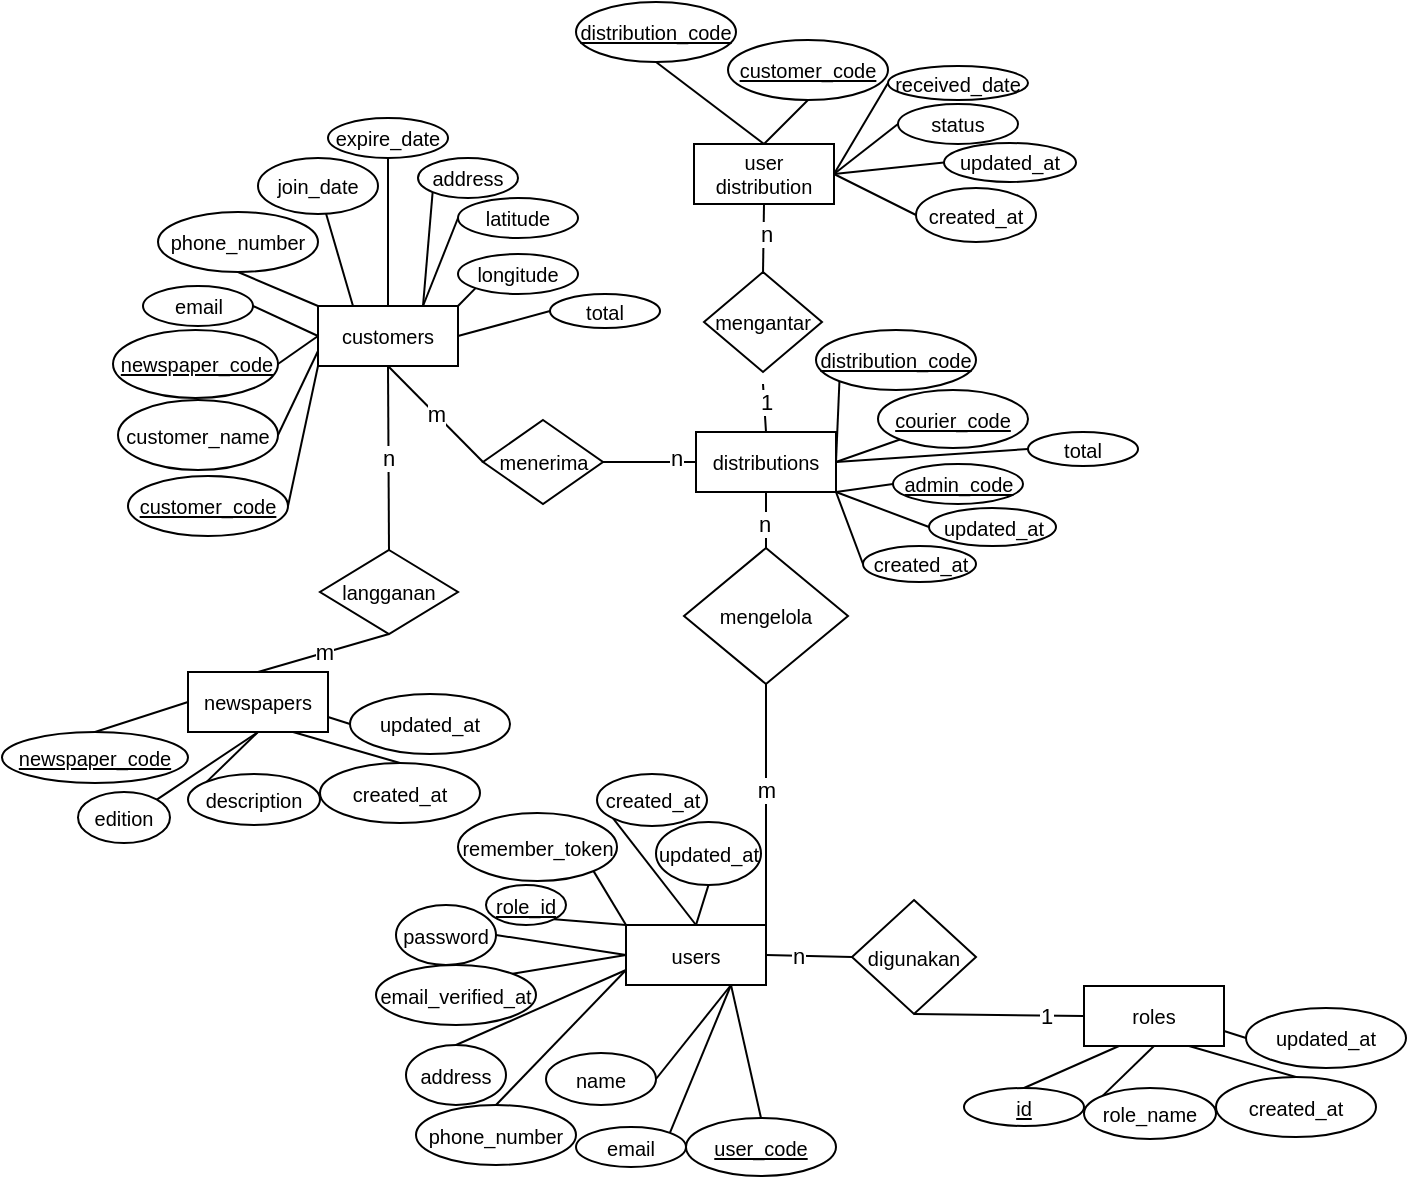 <mxfile version="22.0.2" type="github">
  <diagram name="Halaman-1" id="nuiSfRS71nD0shJb9EcE">
    <mxGraphModel dx="1194" dy="792" grid="1" gridSize="10" guides="1" tooltips="1" connect="1" arrows="1" fold="1" page="1" pageScale="1" pageWidth="827" pageHeight="1169" math="0" shadow="0">
      <root>
        <mxCell id="0" />
        <mxCell id="1" parent="0" />
        <mxCell id="Na1XoPNJRYPSw73fV12i-1" value="email" style="ellipse;whiteSpace=wrap;html=1;fontSize=10;" parent="1" vertex="1">
          <mxGeometry x="133.5" y="182" width="55" height="20" as="geometry" />
        </mxCell>
        <mxCell id="Na1XoPNJRYPSw73fV12i-5" value="users" style="rounded=0;whiteSpace=wrap;html=1;fontSize=10;" parent="1" vertex="1">
          <mxGeometry x="375" y="501.5" width="70" height="30" as="geometry" />
        </mxCell>
        <mxCell id="Na1XoPNJRYPSw73fV12i-6" value="customers" style="rounded=0;whiteSpace=wrap;html=1;fontSize=10;" parent="1" vertex="1">
          <mxGeometry x="221" y="192" width="70" height="30" as="geometry" />
        </mxCell>
        <mxCell id="Na1XoPNJRYPSw73fV12i-7" value="&lt;u&gt;customer_code&lt;/u&gt;" style="ellipse;whiteSpace=wrap;html=1;fontSize=10;" parent="1" vertex="1">
          <mxGeometry x="126" y="277" width="80" height="30" as="geometry" />
        </mxCell>
        <mxCell id="Na1XoPNJRYPSw73fV12i-8" value="customer_name" style="ellipse;whiteSpace=wrap;html=1;fontSize=10;" parent="1" vertex="1">
          <mxGeometry x="121" y="239" width="80" height="35" as="geometry" />
        </mxCell>
        <mxCell id="Na1XoPNJRYPSw73fV12i-9" value="phone_number" style="ellipse;whiteSpace=wrap;html=1;fontSize=10;" parent="1" vertex="1">
          <mxGeometry x="141" y="145" width="80" height="30" as="geometry" />
        </mxCell>
        <mxCell id="Na1XoPNJRYPSw73fV12i-10" value="join_date" style="ellipse;whiteSpace=wrap;html=1;fontSize=10;" parent="1" vertex="1">
          <mxGeometry x="191" y="118" width="60" height="28" as="geometry" />
        </mxCell>
        <mxCell id="Na1XoPNJRYPSw73fV12i-11" value="expire_date" style="ellipse;whiteSpace=wrap;html=1;fontSize=10;" parent="1" vertex="1">
          <mxGeometry x="226" y="98" width="60" height="20" as="geometry" />
        </mxCell>
        <mxCell id="Na1XoPNJRYPSw73fV12i-12" value="address" style="ellipse;whiteSpace=wrap;html=1;fontSize=10;" parent="1" vertex="1">
          <mxGeometry x="271" y="118" width="50" height="20" as="geometry" />
        </mxCell>
        <mxCell id="Na1XoPNJRYPSw73fV12i-13" value="latitude" style="ellipse;whiteSpace=wrap;html=1;fontSize=10;" parent="1" vertex="1">
          <mxGeometry x="291" y="138" width="60" height="20" as="geometry" />
        </mxCell>
        <mxCell id="Na1XoPNJRYPSw73fV12i-14" value="longitude" style="ellipse;whiteSpace=wrap;html=1;fontSize=10;" parent="1" vertex="1">
          <mxGeometry x="291" y="166" width="60" height="20" as="geometry" />
        </mxCell>
        <mxCell id="Na1XoPNJRYPSw73fV12i-17" value="" style="endArrow=none;html=1;rounded=0;exitX=1;exitY=0.5;exitDx=0;exitDy=0;entryX=0;entryY=1;entryDx=0;entryDy=0;" parent="1" source="Na1XoPNJRYPSw73fV12i-7" target="Na1XoPNJRYPSw73fV12i-6" edge="1">
          <mxGeometry width="50" height="50" relative="1" as="geometry">
            <mxPoint x="331" y="212" as="sourcePoint" />
            <mxPoint x="381" y="162" as="targetPoint" />
          </mxGeometry>
        </mxCell>
        <mxCell id="Na1XoPNJRYPSw73fV12i-19" value="" style="endArrow=none;html=1;rounded=0;exitX=1;exitY=0.5;exitDx=0;exitDy=0;entryX=0;entryY=0.75;entryDx=0;entryDy=0;" parent="1" source="Na1XoPNJRYPSw73fV12i-8" target="Na1XoPNJRYPSw73fV12i-6" edge="1">
          <mxGeometry width="50" height="50" relative="1" as="geometry">
            <mxPoint x="211" y="267" as="sourcePoint" />
            <mxPoint x="231" y="232" as="targetPoint" />
          </mxGeometry>
        </mxCell>
        <mxCell id="Na1XoPNJRYPSw73fV12i-20" value="" style="endArrow=none;html=1;rounded=0;exitX=1;exitY=0.5;exitDx=0;exitDy=0;entryX=0;entryY=0.5;entryDx=0;entryDy=0;" parent="1" source="Na1XoPNJRYPSw73fV12i-1" target="Na1XoPNJRYPSw73fV12i-6" edge="1">
          <mxGeometry width="50" height="50" relative="1" as="geometry">
            <mxPoint x="211" y="233" as="sourcePoint" />
            <mxPoint x="231" y="225" as="targetPoint" />
          </mxGeometry>
        </mxCell>
        <mxCell id="Na1XoPNJRYPSw73fV12i-21" value="" style="endArrow=none;html=1;rounded=0;entryX=0;entryY=0;entryDx=0;entryDy=0;exitX=0.5;exitY=1;exitDx=0;exitDy=0;" parent="1" source="Na1XoPNJRYPSw73fV12i-9" target="Na1XoPNJRYPSw73fV12i-6" edge="1">
          <mxGeometry width="50" height="50" relative="1" as="geometry">
            <mxPoint x="200.989" y="178.993" as="sourcePoint" />
            <mxPoint x="231" y="217" as="targetPoint" />
          </mxGeometry>
        </mxCell>
        <mxCell id="Na1XoPNJRYPSw73fV12i-22" value="" style="endArrow=none;html=1;rounded=0;entryX=0.25;entryY=0;entryDx=0;entryDy=0;" parent="1" source="Na1XoPNJRYPSw73fV12i-10" target="Na1XoPNJRYPSw73fV12i-6" edge="1">
          <mxGeometry width="50" height="50" relative="1" as="geometry">
            <mxPoint x="211" y="173" as="sourcePoint" />
            <mxPoint x="231" y="186" as="targetPoint" />
          </mxGeometry>
        </mxCell>
        <mxCell id="Na1XoPNJRYPSw73fV12i-23" value="" style="endArrow=none;html=1;rounded=0;entryX=0.5;entryY=0;entryDx=0;entryDy=0;" parent="1" source="Na1XoPNJRYPSw73fV12i-11" target="Na1XoPNJRYPSw73fV12i-6" edge="1">
          <mxGeometry width="50" height="50" relative="1" as="geometry">
            <mxPoint x="235" y="146" as="sourcePoint" />
            <mxPoint x="248" y="186" as="targetPoint" />
          </mxGeometry>
        </mxCell>
        <mxCell id="Na1XoPNJRYPSw73fV12i-24" value="" style="endArrow=none;html=1;rounded=0;entryX=0.75;entryY=0;entryDx=0;entryDy=0;exitX=0;exitY=1;exitDx=0;exitDy=0;" parent="1" source="Na1XoPNJRYPSw73fV12i-12" target="Na1XoPNJRYPSw73fV12i-6" edge="1">
          <mxGeometry width="50" height="50" relative="1" as="geometry">
            <mxPoint x="266" y="118" as="sourcePoint" />
            <mxPoint x="266" y="186" as="targetPoint" />
          </mxGeometry>
        </mxCell>
        <mxCell id="Na1XoPNJRYPSw73fV12i-25" value="" style="endArrow=none;html=1;rounded=0;entryX=0.75;entryY=0;entryDx=0;entryDy=0;exitX=0;exitY=0.5;exitDx=0;exitDy=0;" parent="1" source="Na1XoPNJRYPSw73fV12i-13" target="Na1XoPNJRYPSw73fV12i-6" edge="1">
          <mxGeometry width="50" height="50" relative="1" as="geometry">
            <mxPoint x="288" y="135" as="sourcePoint" />
            <mxPoint x="283" y="186" as="targetPoint" />
          </mxGeometry>
        </mxCell>
        <mxCell id="Na1XoPNJRYPSw73fV12i-26" value="" style="endArrow=none;html=1;rounded=0;entryX=1;entryY=0;entryDx=0;entryDy=0;exitX=0;exitY=1;exitDx=0;exitDy=0;" parent="1" source="Na1XoPNJRYPSw73fV12i-14" target="Na1XoPNJRYPSw73fV12i-6" edge="1">
          <mxGeometry width="50" height="50" relative="1" as="geometry">
            <mxPoint x="301" y="164" as="sourcePoint" />
            <mxPoint x="283" y="202" as="targetPoint" />
          </mxGeometry>
        </mxCell>
        <mxCell id="Na1XoPNJRYPSw73fV12i-29" value="distributions" style="rounded=0;whiteSpace=wrap;html=1;fontSize=10;" parent="1" vertex="1">
          <mxGeometry x="410" y="255" width="70" height="30" as="geometry" />
        </mxCell>
        <mxCell id="Na1XoPNJRYPSw73fV12i-30" value="email" style="ellipse;whiteSpace=wrap;html=1;fontSize=10;" parent="1" vertex="1">
          <mxGeometry x="350" y="602.5" width="55" height="20" as="geometry" />
        </mxCell>
        <mxCell id="Na1XoPNJRYPSw73fV12i-31" value="&lt;u&gt;user_code&lt;/u&gt;" style="ellipse;whiteSpace=wrap;html=1;fontSize=10;" parent="1" vertex="1">
          <mxGeometry x="405" y="598" width="75" height="29" as="geometry" />
        </mxCell>
        <mxCell id="Na1XoPNJRYPSw73fV12i-32" value="name" style="ellipse;whiteSpace=wrap;html=1;fontSize=10;" parent="1" vertex="1">
          <mxGeometry x="335" y="565.5" width="55" height="26" as="geometry" />
        </mxCell>
        <mxCell id="Na1XoPNJRYPSw73fV12i-33" value="phone_number" style="ellipse;whiteSpace=wrap;html=1;fontSize=10;" parent="1" vertex="1">
          <mxGeometry x="270" y="591.5" width="80" height="30" as="geometry" />
        </mxCell>
        <mxCell id="Na1XoPNJRYPSw73fV12i-34" value="" style="endArrow=none;html=1;rounded=0;exitX=0.5;exitY=0;exitDx=0;exitDy=0;entryX=0.75;entryY=1;entryDx=0;entryDy=0;" parent="1" source="Na1XoPNJRYPSw73fV12i-31" target="Na1XoPNJRYPSw73fV12i-5" edge="1">
          <mxGeometry width="50" height="50" relative="1" as="geometry">
            <mxPoint x="470" y="522.5" as="sourcePoint" />
            <mxPoint x="360" y="532.5" as="targetPoint" />
          </mxGeometry>
        </mxCell>
        <mxCell id="Na1XoPNJRYPSw73fV12i-35" value="" style="endArrow=none;html=1;rounded=0;exitX=1;exitY=0.5;exitDx=0;exitDy=0;entryX=0.75;entryY=1;entryDx=0;entryDy=0;" parent="1" source="Na1XoPNJRYPSw73fV12i-32" target="Na1XoPNJRYPSw73fV12i-5" edge="1">
          <mxGeometry width="50" height="50" relative="1" as="geometry">
            <mxPoint x="350" y="577.5" as="sourcePoint" />
            <mxPoint x="360" y="525.5" as="targetPoint" />
          </mxGeometry>
        </mxCell>
        <mxCell id="Na1XoPNJRYPSw73fV12i-36" value="" style="endArrow=none;html=1;rounded=0;entryX=0.75;entryY=1;entryDx=0;entryDy=0;exitX=1;exitY=0;exitDx=0;exitDy=0;" parent="1" source="Na1XoPNJRYPSw73fV12i-30" target="Na1XoPNJRYPSw73fV12i-5" edge="1">
          <mxGeometry width="50" height="50" relative="1" as="geometry">
            <mxPoint x="375" y="601.5" as="sourcePoint" />
            <mxPoint x="360" y="517.5" as="targetPoint" />
          </mxGeometry>
        </mxCell>
        <mxCell id="Na1XoPNJRYPSw73fV12i-37" value="" style="endArrow=none;html=1;rounded=0;entryX=0;entryY=0.75;entryDx=0;entryDy=0;exitX=0.5;exitY=0;exitDx=0;exitDy=0;" parent="1" source="Na1XoPNJRYPSw73fV12i-33" target="Na1XoPNJRYPSw73fV12i-5" edge="1">
          <mxGeometry width="50" height="50" relative="1" as="geometry">
            <mxPoint x="337" y="512.5" as="sourcePoint" />
            <mxPoint x="360" y="502.5" as="targetPoint" />
          </mxGeometry>
        </mxCell>
        <mxCell id="Na1XoPNJRYPSw73fV12i-46" value="&lt;u&gt;courier_code&lt;/u&gt;" style="ellipse;whiteSpace=wrap;html=1;fontSize=10;" parent="1" vertex="1">
          <mxGeometry x="501" y="234" width="75" height="29" as="geometry" />
        </mxCell>
        <mxCell id="Na1XoPNJRYPSw73fV12i-49" value="" style="endArrow=none;html=1;rounded=0;entryX=0;entryY=1;entryDx=0;entryDy=0;exitX=1;exitY=0.5;exitDx=0;exitDy=0;" parent="1" source="Na1XoPNJRYPSw73fV12i-29" target="Na1XoPNJRYPSw73fV12i-46" edge="1">
          <mxGeometry width="50" height="50" relative="1" as="geometry">
            <mxPoint x="491" y="257" as="sourcePoint" />
            <mxPoint x="460" y="247" as="targetPoint" />
          </mxGeometry>
        </mxCell>
        <mxCell id="Na1XoPNJRYPSw73fV12i-51" value="menerima" style="rhombus;whiteSpace=wrap;html=1;fontSize=10;" parent="1" vertex="1">
          <mxGeometry x="303.5" y="249" width="60" height="42" as="geometry" />
        </mxCell>
        <mxCell id="Na1XoPNJRYPSw73fV12i-56" value="m" style="endArrow=none;html=1;rounded=0;entryX=0.5;entryY=1;entryDx=0;entryDy=0;exitX=0;exitY=0.5;exitDx=0;exitDy=0;" parent="1" source="Na1XoPNJRYPSw73fV12i-51" target="Na1XoPNJRYPSw73fV12i-6" edge="1">
          <mxGeometry width="50" height="50" relative="1" as="geometry">
            <mxPoint x="351" y="262" as="sourcePoint" />
            <mxPoint x="401" y="212" as="targetPoint" />
          </mxGeometry>
        </mxCell>
        <mxCell id="Na1XoPNJRYPSw73fV12i-57" value="" style="endArrow=none;html=1;rounded=0;exitX=1;exitY=0.5;exitDx=0;exitDy=0;entryX=0;entryY=0.5;entryDx=0;entryDy=0;" parent="1" source="Na1XoPNJRYPSw73fV12i-51" target="Na1XoPNJRYPSw73fV12i-29" edge="1">
          <mxGeometry width="50" height="50" relative="1" as="geometry">
            <mxPoint x="351" y="253" as="sourcePoint" />
            <mxPoint x="401" y="203" as="targetPoint" />
          </mxGeometry>
        </mxCell>
        <mxCell id="ycjDeE78NnPNzrrvT1JK-5" value="n" style="edgeLabel;html=1;align=center;verticalAlign=middle;resizable=0;points=[];" parent="Na1XoPNJRYPSw73fV12i-57" vertex="1" connectable="0">
          <mxGeometry x="0.579" y="2" relative="1" as="geometry">
            <mxPoint as="offset" />
          </mxGeometry>
        </mxCell>
        <mxCell id="Na1XoPNJRYPSw73fV12i-58" value="digunakan" style="rhombus;whiteSpace=wrap;html=1;fontSize=10;" parent="1" vertex="1">
          <mxGeometry x="488" y="489" width="62" height="57" as="geometry" />
        </mxCell>
        <mxCell id="Na1XoPNJRYPSw73fV12i-59" value="" style="endArrow=none;html=1;rounded=0;exitX=0;exitY=0.5;exitDx=0;exitDy=0;entryX=0.5;entryY=1;entryDx=0;entryDy=0;" parent="1" source="wW79A4bczM2tAYJbpAwp-1" target="Na1XoPNJRYPSw73fV12i-58" edge="1">
          <mxGeometry width="50" height="50" relative="1" as="geometry">
            <mxPoint x="400" y="315" as="sourcePoint" />
            <mxPoint x="510" y="557" as="targetPoint" />
          </mxGeometry>
        </mxCell>
        <mxCell id="ycjDeE78NnPNzrrvT1JK-8" value="1" style="edgeLabel;html=1;align=center;verticalAlign=middle;resizable=0;points=[];" parent="Na1XoPNJRYPSw73fV12i-59" vertex="1" connectable="0">
          <mxGeometry x="-0.543" relative="1" as="geometry">
            <mxPoint as="offset" />
          </mxGeometry>
        </mxCell>
        <mxCell id="Na1XoPNJRYPSw73fV12i-60" value="mengelola" style="rhombus;whiteSpace=wrap;html=1;fontSize=10;" parent="1" vertex="1">
          <mxGeometry x="404" y="313" width="82" height="68" as="geometry" />
        </mxCell>
        <mxCell id="Na1XoPNJRYPSw73fV12i-62" value="" style="endArrow=none;html=1;rounded=0;entryX=0.5;entryY=1;entryDx=0;entryDy=0;exitX=0.5;exitY=0;exitDx=0;exitDy=0;" parent="1" source="Na1XoPNJRYPSw73fV12i-60" target="Na1XoPNJRYPSw73fV12i-29" edge="1">
          <mxGeometry width="50" height="50" relative="1" as="geometry">
            <mxPoint x="455" y="370" as="sourcePoint" />
            <mxPoint x="455" y="352" as="targetPoint" />
          </mxGeometry>
        </mxCell>
        <mxCell id="ycjDeE78NnPNzrrvT1JK-7" value="n" style="edgeLabel;html=1;align=center;verticalAlign=middle;resizable=0;points=[];" parent="Na1XoPNJRYPSw73fV12i-62" vertex="1" connectable="0">
          <mxGeometry x="-0.108" y="1" relative="1" as="geometry">
            <mxPoint as="offset" />
          </mxGeometry>
        </mxCell>
        <mxCell id="Na1XoPNJRYPSw73fV12i-64" value="" style="endArrow=none;html=1;rounded=0;entryX=1;entryY=0.5;entryDx=0;entryDy=0;exitX=0;exitY=0.5;exitDx=0;exitDy=0;" parent="1" source="Na1XoPNJRYPSw73fV12i-58" target="Na1XoPNJRYPSw73fV12i-5" edge="1">
          <mxGeometry width="50" height="50" relative="1" as="geometry">
            <mxPoint x="564" y="406" as="sourcePoint" />
            <mxPoint x="445" y="507.5" as="targetPoint" />
          </mxGeometry>
        </mxCell>
        <mxCell id="ycjDeE78NnPNzrrvT1JK-9" value="n" style="edgeLabel;html=1;align=center;verticalAlign=middle;resizable=0;points=[];" parent="Na1XoPNJRYPSw73fV12i-64" vertex="1" connectable="0">
          <mxGeometry x="0.745" y="-2" relative="1" as="geometry">
            <mxPoint x="10" y="2" as="offset" />
          </mxGeometry>
        </mxCell>
        <mxCell id="ycjDeE78NnPNzrrvT1JK-1" value="total" style="ellipse;whiteSpace=wrap;html=1;fontSize=10;" parent="1" vertex="1">
          <mxGeometry x="576" y="255" width="55" height="17" as="geometry" />
        </mxCell>
        <mxCell id="ycjDeE78NnPNzrrvT1JK-2" value="&lt;u&gt;admin_code&lt;/u&gt;" style="ellipse;whiteSpace=wrap;html=1;fontSize=10;" parent="1" vertex="1">
          <mxGeometry x="508.5" y="271" width="65" height="20" as="geometry" />
        </mxCell>
        <mxCell id="ycjDeE78NnPNzrrvT1JK-3" value="" style="endArrow=none;html=1;rounded=0;entryX=0;entryY=0.5;entryDx=0;entryDy=0;exitX=1;exitY=0.5;exitDx=0;exitDy=0;" parent="1" source="Na1XoPNJRYPSw73fV12i-29" target="ycjDeE78NnPNzrrvT1JK-1" edge="1">
          <mxGeometry width="50" height="50" relative="1" as="geometry">
            <mxPoint x="490" y="273" as="sourcePoint" />
            <mxPoint x="511" y="256" as="targetPoint" />
          </mxGeometry>
        </mxCell>
        <mxCell id="ycjDeE78NnPNzrrvT1JK-4" value="" style="endArrow=none;html=1;rounded=0;entryX=0;entryY=0.5;entryDx=0;entryDy=0;exitX=1;exitY=1;exitDx=0;exitDy=0;" parent="1" source="Na1XoPNJRYPSw73fV12i-29" target="ycjDeE78NnPNzrrvT1JK-2" edge="1">
          <mxGeometry width="50" height="50" relative="1" as="geometry">
            <mxPoint x="490" y="280" as="sourcePoint" />
            <mxPoint x="516" y="274" as="targetPoint" />
          </mxGeometry>
        </mxCell>
        <mxCell id="KIXk1IcFuYPjMaA8F-Y1-1" value="&lt;u&gt;distribution_code&lt;/u&gt;" style="ellipse;whiteSpace=wrap;html=1;fontSize=10;" parent="1" vertex="1">
          <mxGeometry x="470" y="204" width="80" height="30" as="geometry" />
        </mxCell>
        <mxCell id="KIXk1IcFuYPjMaA8F-Y1-2" value="" style="endArrow=none;html=1;rounded=0;entryX=0;entryY=1;entryDx=0;entryDy=0;exitX=1;exitY=0.5;exitDx=0;exitDy=0;" parent="1" source="Na1XoPNJRYPSw73fV12i-29" target="KIXk1IcFuYPjMaA8F-Y1-1" edge="1">
          <mxGeometry width="50" height="50" relative="1" as="geometry">
            <mxPoint x="481" y="261" as="sourcePoint" />
            <mxPoint x="520" y="225" as="targetPoint" />
          </mxGeometry>
        </mxCell>
        <mxCell id="KIXk1IcFuYPjMaA8F-Y1-3" value="user distribution" style="rounded=0;whiteSpace=wrap;html=1;fontSize=10;" parent="1" vertex="1">
          <mxGeometry x="409" y="111" width="70" height="30" as="geometry" />
        </mxCell>
        <mxCell id="KIXk1IcFuYPjMaA8F-Y1-4" value="status" style="ellipse;whiteSpace=wrap;html=1;fontSize=10;" parent="1" vertex="1">
          <mxGeometry x="511" y="91" width="60" height="20" as="geometry" />
        </mxCell>
        <mxCell id="KIXk1IcFuYPjMaA8F-Y1-5" value="&lt;u&gt;customer_code&lt;/u&gt;" style="ellipse;whiteSpace=wrap;html=1;fontSize=10;" parent="1" vertex="1">
          <mxGeometry x="426" y="59" width="80" height="30" as="geometry" />
        </mxCell>
        <mxCell id="KIXk1IcFuYPjMaA8F-Y1-7" value="" style="endArrow=none;html=1;rounded=0;entryX=0.5;entryY=1;entryDx=0;entryDy=0;exitX=0.5;exitY=0;exitDx=0;exitDy=0;" parent="1" source="KIXk1IcFuYPjMaA8F-Y1-3" target="KIXk1IcFuYPjMaA8F-Y1-5" edge="1">
          <mxGeometry width="50" height="50" relative="1" as="geometry">
            <mxPoint x="350" y="133" as="sourcePoint" />
            <mxPoint x="400" y="83" as="targetPoint" />
          </mxGeometry>
        </mxCell>
        <mxCell id="KIXk1IcFuYPjMaA8F-Y1-9" value="" style="endArrow=none;html=1;rounded=0;entryX=0;entryY=0.5;entryDx=0;entryDy=0;exitX=1;exitY=0.5;exitDx=0;exitDy=0;" parent="1" source="KIXk1IcFuYPjMaA8F-Y1-3" target="KIXk1IcFuYPjMaA8F-Y1-4" edge="1">
          <mxGeometry width="50" height="50" relative="1" as="geometry">
            <mxPoint x="490" y="129" as="sourcePoint" />
            <mxPoint x="511" y="119" as="targetPoint" />
          </mxGeometry>
        </mxCell>
        <mxCell id="KIXk1IcFuYPjMaA8F-Y1-15" value="" style="endArrow=none;html=1;rounded=0;entryX=0;entryY=0.5;entryDx=0;entryDy=0;exitX=1;exitY=0.5;exitDx=0;exitDy=0;" parent="1" source="KIXk1IcFuYPjMaA8F-Y1-3" target="KIXk1IcFuYPjMaA8F-Y1-25" edge="1">
          <mxGeometry width="50" height="50" relative="1" as="geometry">
            <mxPoint x="489" y="129" as="sourcePoint" />
            <mxPoint x="510" y="112" as="targetPoint" />
          </mxGeometry>
        </mxCell>
        <mxCell id="KIXk1IcFuYPjMaA8F-Y1-17" value="&lt;u&gt;distribution_code&lt;/u&gt;" style="ellipse;whiteSpace=wrap;html=1;fontSize=10;" parent="1" vertex="1">
          <mxGeometry x="350" y="40" width="80" height="30" as="geometry" />
        </mxCell>
        <mxCell id="KIXk1IcFuYPjMaA8F-Y1-18" value="" style="endArrow=none;html=1;rounded=0;entryX=0.5;entryY=1;entryDx=0;entryDy=0;exitX=0.5;exitY=0;exitDx=0;exitDy=0;" parent="1" source="KIXk1IcFuYPjMaA8F-Y1-3" target="KIXk1IcFuYPjMaA8F-Y1-17" edge="1">
          <mxGeometry width="50" height="50" relative="1" as="geometry">
            <mxPoint x="454" y="121" as="sourcePoint" />
            <mxPoint x="519" y="81" as="targetPoint" />
          </mxGeometry>
        </mxCell>
        <mxCell id="KIXk1IcFuYPjMaA8F-Y1-19" value="" style="endArrow=none;html=1;rounded=0;entryX=0.5;entryY=1;entryDx=0;entryDy=0;exitX=0.5;exitY=0;exitDx=0;exitDy=0;" parent="1" source="Na1XoPNJRYPSw73fV12i-29" edge="1">
          <mxGeometry width="50" height="50" relative="1" as="geometry">
            <mxPoint x="455" y="265" as="sourcePoint" />
            <mxPoint x="443.5" y="231" as="targetPoint" />
          </mxGeometry>
        </mxCell>
        <mxCell id="KIXk1IcFuYPjMaA8F-Y1-23" value="1" style="edgeLabel;html=1;align=center;verticalAlign=middle;resizable=0;points=[];" parent="KIXk1IcFuYPjMaA8F-Y1-19" vertex="1" connectable="0">
          <mxGeometry x="0.253" y="-1" relative="1" as="geometry">
            <mxPoint as="offset" />
          </mxGeometry>
        </mxCell>
        <mxCell id="KIXk1IcFuYPjMaA8F-Y1-20" value="mengantar" style="rhombus;whiteSpace=wrap;html=1;fontSize=10;" parent="1" vertex="1">
          <mxGeometry x="414" y="175" width="59" height="50" as="geometry" />
        </mxCell>
        <mxCell id="KIXk1IcFuYPjMaA8F-Y1-22" value="" style="endArrow=none;html=1;rounded=0;entryX=0.5;entryY=0;entryDx=0;entryDy=0;exitX=0.5;exitY=1;exitDx=0;exitDy=0;" parent="1" source="KIXk1IcFuYPjMaA8F-Y1-3" edge="1">
          <mxGeometry width="50" height="50" relative="1" as="geometry">
            <mxPoint x="455" y="233" as="sourcePoint" />
            <mxPoint x="443.5" y="176" as="targetPoint" />
          </mxGeometry>
        </mxCell>
        <mxCell id="KIXk1IcFuYPjMaA8F-Y1-24" value="n" style="edgeLabel;html=1;align=center;verticalAlign=middle;resizable=0;points=[];" parent="KIXk1IcFuYPjMaA8F-Y1-22" vertex="1" connectable="0">
          <mxGeometry x="-0.129" y="1" relative="1" as="geometry">
            <mxPoint as="offset" />
          </mxGeometry>
        </mxCell>
        <mxCell id="KIXk1IcFuYPjMaA8F-Y1-25" value="received_date" style="ellipse;whiteSpace=wrap;html=1;fontSize=10;" parent="1" vertex="1">
          <mxGeometry x="506" y="72" width="70" height="17" as="geometry" />
        </mxCell>
        <mxCell id="GmEbLj4Q3mbVixXZlsc3-1" value="total" style="ellipse;whiteSpace=wrap;html=1;fontSize=10;" parent="1" vertex="1">
          <mxGeometry x="337" y="186" width="55" height="17" as="geometry" />
        </mxCell>
        <mxCell id="GmEbLj4Q3mbVixXZlsc3-2" value="" style="endArrow=none;html=1;rounded=0;entryX=0;entryY=0.5;entryDx=0;entryDy=0;exitX=1;exitY=0.5;exitDx=0;exitDy=0;" parent="1" source="Na1XoPNJRYPSw73fV12i-6" target="GmEbLj4Q3mbVixXZlsc3-1" edge="1">
          <mxGeometry width="50" height="50" relative="1" as="geometry">
            <mxPoint x="301" y="222" as="sourcePoint" />
            <mxPoint x="332" y="208" as="targetPoint" />
          </mxGeometry>
        </mxCell>
        <mxCell id="wW79A4bczM2tAYJbpAwp-1" value="roles" style="rounded=0;whiteSpace=wrap;html=1;fontSize=10;" parent="1" vertex="1">
          <mxGeometry x="604" y="532" width="70" height="30" as="geometry" />
        </mxCell>
        <mxCell id="wW79A4bczM2tAYJbpAwp-2" value="&lt;u&gt;id&lt;/u&gt;" style="ellipse;whiteSpace=wrap;html=1;fontSize=10;" parent="1" vertex="1">
          <mxGeometry x="544" y="583" width="60" height="19" as="geometry" />
        </mxCell>
        <mxCell id="wW79A4bczM2tAYJbpAwp-3" value="role_name" style="ellipse;whiteSpace=wrap;html=1;fontSize=10;" parent="1" vertex="1">
          <mxGeometry x="604" y="583" width="66" height="25.5" as="geometry" />
        </mxCell>
        <mxCell id="wW79A4bczM2tAYJbpAwp-4" value="updated_at" style="ellipse;whiteSpace=wrap;html=1;fontSize=10;" parent="1" vertex="1">
          <mxGeometry x="685" y="543" width="80" height="30" as="geometry" />
        </mxCell>
        <mxCell id="wW79A4bczM2tAYJbpAwp-5" value="" style="endArrow=none;html=1;rounded=0;entryX=0.5;entryY=0;entryDx=0;entryDy=0;exitX=0.25;exitY=1;exitDx=0;exitDy=0;" parent="1" source="wW79A4bczM2tAYJbpAwp-1" target="wW79A4bczM2tAYJbpAwp-2" edge="1">
          <mxGeometry width="50" height="50" relative="1" as="geometry">
            <mxPoint x="565" y="462" as="sourcePoint" />
            <mxPoint x="615" y="412" as="targetPoint" />
          </mxGeometry>
        </mxCell>
        <mxCell id="wW79A4bczM2tAYJbpAwp-6" value="" style="endArrow=none;html=1;rounded=0;entryX=0;entryY=0;entryDx=0;entryDy=0;exitX=0.5;exitY=1;exitDx=0;exitDy=0;" parent="1" source="wW79A4bczM2tAYJbpAwp-1" target="wW79A4bczM2tAYJbpAwp-3" edge="1">
          <mxGeometry width="50" height="50" relative="1" as="geometry">
            <mxPoint x="632" y="572" as="sourcePoint" />
            <mxPoint x="615" y="593" as="targetPoint" />
          </mxGeometry>
        </mxCell>
        <mxCell id="wW79A4bczM2tAYJbpAwp-7" value="" style="endArrow=none;html=1;rounded=0;entryX=0;entryY=0.5;entryDx=0;entryDy=0;exitX=1;exitY=0.75;exitDx=0;exitDy=0;" parent="1" source="wW79A4bczM2tAYJbpAwp-1" target="wW79A4bczM2tAYJbpAwp-4" edge="1">
          <mxGeometry width="50" height="50" relative="1" as="geometry">
            <mxPoint x="649" y="572" as="sourcePoint" />
            <mxPoint x="658" y="590" as="targetPoint" />
          </mxGeometry>
        </mxCell>
        <mxCell id="wW79A4bczM2tAYJbpAwp-8" value="created_at" style="ellipse;whiteSpace=wrap;html=1;fontSize=10;" parent="1" vertex="1">
          <mxGeometry x="670" y="577.5" width="80" height="30" as="geometry" />
        </mxCell>
        <mxCell id="wW79A4bczM2tAYJbpAwp-9" value="" style="endArrow=none;html=1;rounded=0;entryX=0.5;entryY=0;entryDx=0;entryDy=0;exitX=0.75;exitY=1;exitDx=0;exitDy=0;" parent="1" source="wW79A4bczM2tAYJbpAwp-1" target="wW79A4bczM2tAYJbpAwp-8" edge="1">
          <mxGeometry width="50" height="50" relative="1" as="geometry">
            <mxPoint x="649" y="572" as="sourcePoint" />
            <mxPoint x="623" y="597" as="targetPoint" />
          </mxGeometry>
        </mxCell>
        <mxCell id="wW79A4bczM2tAYJbpAwp-11" value="address" style="ellipse;whiteSpace=wrap;html=1;fontSize=10;" parent="1" vertex="1">
          <mxGeometry x="265" y="561.5" width="50" height="30" as="geometry" />
        </mxCell>
        <mxCell id="wW79A4bczM2tAYJbpAwp-12" value="" style="endArrow=none;html=1;rounded=0;entryX=0;entryY=0.75;entryDx=0;entryDy=0;exitX=0.5;exitY=0;exitDx=0;exitDy=0;" parent="1" source="wW79A4bczM2tAYJbpAwp-11" target="Na1XoPNJRYPSw73fV12i-5" edge="1">
          <mxGeometry width="50" height="50" relative="1" as="geometry">
            <mxPoint x="320" y="601.5" as="sourcePoint" />
            <mxPoint x="385" y="534.5" as="targetPoint" />
          </mxGeometry>
        </mxCell>
        <mxCell id="wW79A4bczM2tAYJbpAwp-13" value="email_verified_at" style="ellipse;whiteSpace=wrap;html=1;fontSize=10;" parent="1" vertex="1">
          <mxGeometry x="250" y="521.5" width="80" height="30" as="geometry" />
        </mxCell>
        <mxCell id="wW79A4bczM2tAYJbpAwp-14" value="" style="endArrow=none;html=1;rounded=0;entryX=0;entryY=0.5;entryDx=0;entryDy=0;exitX=1;exitY=0;exitDx=0;exitDy=0;" parent="1" source="wW79A4bczM2tAYJbpAwp-13" target="Na1XoPNJRYPSw73fV12i-5" edge="1">
          <mxGeometry width="50" height="50" relative="1" as="geometry">
            <mxPoint x="300" y="571.5" as="sourcePoint" />
            <mxPoint x="385" y="534.5" as="targetPoint" />
          </mxGeometry>
        </mxCell>
        <mxCell id="wW79A4bczM2tAYJbpAwp-15" value="password" style="ellipse;whiteSpace=wrap;html=1;fontSize=10;" parent="1" vertex="1">
          <mxGeometry x="260" y="491.5" width="50" height="30" as="geometry" />
        </mxCell>
        <mxCell id="wW79A4bczM2tAYJbpAwp-17" value="" style="endArrow=none;html=1;rounded=0;entryX=0;entryY=0.5;entryDx=0;entryDy=0;exitX=1;exitY=0.5;exitDx=0;exitDy=0;" parent="1" source="wW79A4bczM2tAYJbpAwp-15" target="Na1XoPNJRYPSw73fV12i-5" edge="1">
          <mxGeometry width="50" height="50" relative="1" as="geometry">
            <mxPoint x="328" y="535.5" as="sourcePoint" />
            <mxPoint x="385" y="526.5" as="targetPoint" />
          </mxGeometry>
        </mxCell>
        <mxCell id="wW79A4bczM2tAYJbpAwp-18" value="&lt;u&gt;role_id&lt;/u&gt;" style="ellipse;whiteSpace=wrap;html=1;fontSize=10;" parent="1" vertex="1">
          <mxGeometry x="305" y="481.5" width="40" height="20" as="geometry" />
        </mxCell>
        <mxCell id="wW79A4bczM2tAYJbpAwp-19" value="" style="endArrow=none;html=1;rounded=0;entryX=0;entryY=0;entryDx=0;entryDy=0;exitX=1;exitY=1;exitDx=0;exitDy=0;" parent="1" source="wW79A4bczM2tAYJbpAwp-18" target="Na1XoPNJRYPSw73fV12i-5" edge="1">
          <mxGeometry width="50" height="50" relative="1" as="geometry">
            <mxPoint x="320" y="516.5" as="sourcePoint" />
            <mxPoint x="385" y="526.5" as="targetPoint" />
          </mxGeometry>
        </mxCell>
        <mxCell id="wW79A4bczM2tAYJbpAwp-20" value="updated_at" style="ellipse;whiteSpace=wrap;html=1;fontSize=10;" parent="1" vertex="1">
          <mxGeometry x="390" y="450" width="52.5" height="31.5" as="geometry" />
        </mxCell>
        <mxCell id="wW79A4bczM2tAYJbpAwp-22" value="created_at" style="ellipse;whiteSpace=wrap;html=1;fontSize=10;" parent="1" vertex="1">
          <mxGeometry x="360.5" y="426" width="55" height="26" as="geometry" />
        </mxCell>
        <mxCell id="wW79A4bczM2tAYJbpAwp-23" value="" style="endArrow=none;html=1;rounded=0;entryX=0.5;entryY=0;entryDx=0;entryDy=0;exitX=0;exitY=1;exitDx=0;exitDy=0;" parent="1" source="wW79A4bczM2tAYJbpAwp-22" target="Na1XoPNJRYPSw73fV12i-5" edge="1">
          <mxGeometry width="50" height="50" relative="1" as="geometry">
            <mxPoint x="349" y="508.5" as="sourcePoint" />
            <mxPoint x="385" y="511.5" as="targetPoint" />
          </mxGeometry>
        </mxCell>
        <mxCell id="wW79A4bczM2tAYJbpAwp-24" value="" style="endArrow=none;html=1;rounded=0;entryX=0.5;entryY=0;entryDx=0;entryDy=0;exitX=0.5;exitY=1;exitDx=0;exitDy=0;" parent="1" source="wW79A4bczM2tAYJbpAwp-20" target="Na1XoPNJRYPSw73fV12i-5" edge="1">
          <mxGeometry width="50" height="50" relative="1" as="geometry">
            <mxPoint x="359" y="518.5" as="sourcePoint" />
            <mxPoint x="395" y="521.5" as="targetPoint" />
          </mxGeometry>
        </mxCell>
        <mxCell id="wW79A4bczM2tAYJbpAwp-27" value="" style="endArrow=none;html=1;rounded=0;entryX=1;entryY=0;entryDx=0;entryDy=0;exitX=0.5;exitY=1;exitDx=0;exitDy=0;" parent="1" source="Na1XoPNJRYPSw73fV12i-60" target="Na1XoPNJRYPSw73fV12i-5" edge="1">
          <mxGeometry width="50" height="50" relative="1" as="geometry">
            <mxPoint x="575" y="395" as="sourcePoint" />
            <mxPoint x="476" y="496" as="targetPoint" />
          </mxGeometry>
        </mxCell>
        <mxCell id="wW79A4bczM2tAYJbpAwp-31" value="m" style="edgeLabel;html=1;align=center;verticalAlign=middle;resizable=0;points=[];" parent="wW79A4bczM2tAYJbpAwp-27" vertex="1" connectable="0">
          <mxGeometry x="-0.123" relative="1" as="geometry">
            <mxPoint as="offset" />
          </mxGeometry>
        </mxCell>
        <mxCell id="wW79A4bczM2tAYJbpAwp-29" value="&lt;u&gt;newspaper_code&lt;/u&gt;" style="ellipse;whiteSpace=wrap;html=1;fontSize=10;" parent="1" vertex="1">
          <mxGeometry x="118.5" y="204" width="82.5" height="34" as="geometry" />
        </mxCell>
        <mxCell id="wW79A4bczM2tAYJbpAwp-30" value="" style="endArrow=none;html=1;rounded=0;exitX=1;exitY=0.5;exitDx=0;exitDy=0;entryX=0;entryY=0.5;entryDx=0;entryDy=0;" parent="1" source="wW79A4bczM2tAYJbpAwp-29" target="Na1XoPNJRYPSw73fV12i-6" edge="1">
          <mxGeometry width="50" height="50" relative="1" as="geometry">
            <mxPoint x="211" y="267" as="sourcePoint" />
            <mxPoint x="231" y="225" as="targetPoint" />
          </mxGeometry>
        </mxCell>
        <mxCell id="wW79A4bczM2tAYJbpAwp-33" value="newspapers" style="rounded=0;whiteSpace=wrap;html=1;fontSize=10;" parent="1" vertex="1">
          <mxGeometry x="156" y="375" width="70" height="30" as="geometry" />
        </mxCell>
        <mxCell id="wW79A4bczM2tAYJbpAwp-35" value="description" style="ellipse;whiteSpace=wrap;html=1;fontSize=10;" parent="1" vertex="1">
          <mxGeometry x="156" y="426" width="66" height="25.5" as="geometry" />
        </mxCell>
        <mxCell id="wW79A4bczM2tAYJbpAwp-36" value="updated_at" style="ellipse;whiteSpace=wrap;html=1;fontSize=10;" parent="1" vertex="1">
          <mxGeometry x="237" y="386" width="80" height="30" as="geometry" />
        </mxCell>
        <mxCell id="wW79A4bczM2tAYJbpAwp-38" value="" style="endArrow=none;html=1;rounded=0;entryX=0;entryY=0;entryDx=0;entryDy=0;exitX=0.5;exitY=1;exitDx=0;exitDy=0;" parent="1" source="wW79A4bczM2tAYJbpAwp-33" target="wW79A4bczM2tAYJbpAwp-35" edge="1">
          <mxGeometry width="50" height="50" relative="1" as="geometry">
            <mxPoint x="184" y="415" as="sourcePoint" />
            <mxPoint x="167" y="436" as="targetPoint" />
          </mxGeometry>
        </mxCell>
        <mxCell id="wW79A4bczM2tAYJbpAwp-39" value="" style="endArrow=none;html=1;rounded=0;entryX=0;entryY=0.5;entryDx=0;entryDy=0;exitX=1;exitY=0.75;exitDx=0;exitDy=0;" parent="1" source="wW79A4bczM2tAYJbpAwp-33" target="wW79A4bczM2tAYJbpAwp-36" edge="1">
          <mxGeometry width="50" height="50" relative="1" as="geometry">
            <mxPoint x="201" y="415" as="sourcePoint" />
            <mxPoint x="210" y="433" as="targetPoint" />
          </mxGeometry>
        </mxCell>
        <mxCell id="wW79A4bczM2tAYJbpAwp-40" value="created_at" style="ellipse;whiteSpace=wrap;html=1;fontSize=10;" parent="1" vertex="1">
          <mxGeometry x="222" y="420.5" width="80" height="30" as="geometry" />
        </mxCell>
        <mxCell id="wW79A4bczM2tAYJbpAwp-41" value="" style="endArrow=none;html=1;rounded=0;entryX=0.5;entryY=0;entryDx=0;entryDy=0;exitX=0.75;exitY=1;exitDx=0;exitDy=0;" parent="1" source="wW79A4bczM2tAYJbpAwp-33" target="wW79A4bczM2tAYJbpAwp-40" edge="1">
          <mxGeometry width="50" height="50" relative="1" as="geometry">
            <mxPoint x="201" y="415" as="sourcePoint" />
            <mxPoint x="175" y="440" as="targetPoint" />
          </mxGeometry>
        </mxCell>
        <mxCell id="wW79A4bczM2tAYJbpAwp-42" value="edition" style="ellipse;whiteSpace=wrap;html=1;fontSize=10;" parent="1" vertex="1">
          <mxGeometry x="101" y="435" width="46" height="25.5" as="geometry" />
        </mxCell>
        <mxCell id="wW79A4bczM2tAYJbpAwp-43" value="&lt;u&gt;newspaper_code&lt;/u&gt;" style="ellipse;whiteSpace=wrap;html=1;fontSize=10;" parent="1" vertex="1">
          <mxGeometry x="63" y="405" width="93" height="25.5" as="geometry" />
        </mxCell>
        <mxCell id="wW79A4bczM2tAYJbpAwp-44" value="" style="endArrow=none;html=1;rounded=0;entryX=1;entryY=0;entryDx=0;entryDy=0;exitX=0.5;exitY=1;exitDx=0;exitDy=0;" parent="1" source="wW79A4bczM2tAYJbpAwp-33" target="wW79A4bczM2tAYJbpAwp-42" edge="1">
          <mxGeometry width="50" height="50" relative="1" as="geometry">
            <mxPoint x="201" y="415" as="sourcePoint" />
            <mxPoint x="175" y="440" as="targetPoint" />
          </mxGeometry>
        </mxCell>
        <mxCell id="wW79A4bczM2tAYJbpAwp-45" value="" style="endArrow=none;html=1;rounded=0;entryX=0.5;entryY=0;entryDx=0;entryDy=0;exitX=0;exitY=0.5;exitDx=0;exitDy=0;" parent="1" source="wW79A4bczM2tAYJbpAwp-33" target="wW79A4bczM2tAYJbpAwp-43" edge="1">
          <mxGeometry width="50" height="50" relative="1" as="geometry">
            <mxPoint x="201" y="415" as="sourcePoint" />
            <mxPoint x="151" y="434" as="targetPoint" />
          </mxGeometry>
        </mxCell>
        <mxCell id="wW79A4bczM2tAYJbpAwp-46" value="langganan" style="rhombus;whiteSpace=wrap;html=1;fontSize=10;" parent="1" vertex="1">
          <mxGeometry x="222" y="314" width="69" height="42" as="geometry" />
        </mxCell>
        <mxCell id="wW79A4bczM2tAYJbpAwp-47" value="n" style="endArrow=none;html=1;rounded=0;entryX=0.5;entryY=1;entryDx=0;entryDy=0;exitX=0.5;exitY=0;exitDx=0;exitDy=0;" parent="1" source="wW79A4bczM2tAYJbpAwp-46" target="Na1XoPNJRYPSw73fV12i-6" edge="1">
          <mxGeometry width="50" height="50" relative="1" as="geometry">
            <mxPoint x="344" y="259" as="sourcePoint" />
            <mxPoint x="266" y="232" as="targetPoint" />
          </mxGeometry>
        </mxCell>
        <mxCell id="wW79A4bczM2tAYJbpAwp-48" value="m" style="endArrow=none;html=1;rounded=0;entryX=0.5;entryY=0;entryDx=0;entryDy=0;exitX=0.5;exitY=1;exitDx=0;exitDy=0;" parent="1" source="wW79A4bczM2tAYJbpAwp-46" target="wW79A4bczM2tAYJbpAwp-33" edge="1">
          <mxGeometry width="50" height="50" relative="1" as="geometry">
            <mxPoint x="354" y="269" as="sourcePoint" />
            <mxPoint x="276" y="242" as="targetPoint" />
          </mxGeometry>
        </mxCell>
        <mxCell id="1a9Cr2bM7H2O_hPxEM-o-3" value="updated_at" style="ellipse;whiteSpace=wrap;html=1;fontSize=10;" vertex="1" parent="1">
          <mxGeometry x="526.5" y="293" width="63.5" height="19" as="geometry" />
        </mxCell>
        <mxCell id="1a9Cr2bM7H2O_hPxEM-o-4" value="created_at" style="ellipse;whiteSpace=wrap;html=1;fontSize=10;" vertex="1" parent="1">
          <mxGeometry x="493.5" y="312" width="56.5" height="18" as="geometry" />
        </mxCell>
        <mxCell id="1a9Cr2bM7H2O_hPxEM-o-5" value="updated_at" style="ellipse;whiteSpace=wrap;html=1;fontSize=10;" vertex="1" parent="1">
          <mxGeometry x="534" y="110.5" width="66" height="19.5" as="geometry" />
        </mxCell>
        <mxCell id="1a9Cr2bM7H2O_hPxEM-o-6" value="created_at" style="ellipse;whiteSpace=wrap;html=1;fontSize=10;" vertex="1" parent="1">
          <mxGeometry x="520" y="133" width="60" height="27" as="geometry" />
        </mxCell>
        <mxCell id="1a9Cr2bM7H2O_hPxEM-o-7" value="" style="endArrow=none;html=1;rounded=0;entryX=0;entryY=0.5;entryDx=0;entryDy=0;exitX=1;exitY=0.5;exitDx=0;exitDy=0;" edge="1" parent="1" source="KIXk1IcFuYPjMaA8F-Y1-3" target="1a9Cr2bM7H2O_hPxEM-o-5">
          <mxGeometry width="50" height="50" relative="1" as="geometry">
            <mxPoint x="489" y="136" as="sourcePoint" />
            <mxPoint x="521" y="111" as="targetPoint" />
          </mxGeometry>
        </mxCell>
        <mxCell id="1a9Cr2bM7H2O_hPxEM-o-8" value="" style="endArrow=none;html=1;rounded=0;entryX=0;entryY=0.5;entryDx=0;entryDy=0;exitX=1;exitY=0.5;exitDx=0;exitDy=0;" edge="1" parent="1" source="KIXk1IcFuYPjMaA8F-Y1-3" target="1a9Cr2bM7H2O_hPxEM-o-6">
          <mxGeometry width="50" height="50" relative="1" as="geometry">
            <mxPoint x="489" y="136" as="sourcePoint" />
            <mxPoint x="544" y="136" as="targetPoint" />
          </mxGeometry>
        </mxCell>
        <mxCell id="1a9Cr2bM7H2O_hPxEM-o-9" value="" style="endArrow=none;html=1;rounded=0;entryX=0;entryY=0.5;entryDx=0;entryDy=0;exitX=1;exitY=1;exitDx=0;exitDy=0;" edge="1" parent="1" source="Na1XoPNJRYPSw73fV12i-29" target="1a9Cr2bM7H2O_hPxEM-o-3">
          <mxGeometry width="50" height="50" relative="1" as="geometry">
            <mxPoint x="490" y="295" as="sourcePoint" />
            <mxPoint x="519" y="291" as="targetPoint" />
          </mxGeometry>
        </mxCell>
        <mxCell id="1a9Cr2bM7H2O_hPxEM-o-10" value="" style="endArrow=none;html=1;rounded=0;entryX=0;entryY=0.5;entryDx=0;entryDy=0;exitX=1;exitY=1;exitDx=0;exitDy=0;" edge="1" parent="1" source="Na1XoPNJRYPSw73fV12i-29" target="1a9Cr2bM7H2O_hPxEM-o-4">
          <mxGeometry width="50" height="50" relative="1" as="geometry">
            <mxPoint x="490" y="295" as="sourcePoint" />
            <mxPoint x="537" y="313" as="targetPoint" />
          </mxGeometry>
        </mxCell>
        <mxCell id="1a9Cr2bM7H2O_hPxEM-o-11" value="remember_token" style="ellipse;whiteSpace=wrap;html=1;fontSize=10;" vertex="1" parent="1">
          <mxGeometry x="291" y="445.5" width="79.5" height="34" as="geometry" />
        </mxCell>
        <mxCell id="1a9Cr2bM7H2O_hPxEM-o-12" value="" style="endArrow=none;html=1;rounded=0;entryX=0;entryY=0;entryDx=0;entryDy=0;exitX=1;exitY=1;exitDx=0;exitDy=0;" edge="1" parent="1" source="1a9Cr2bM7H2O_hPxEM-o-11" target="Na1XoPNJRYPSw73fV12i-5">
          <mxGeometry width="50" height="50" relative="1" as="geometry">
            <mxPoint x="379" y="458" as="sourcePoint" />
            <mxPoint x="420" y="512" as="targetPoint" />
          </mxGeometry>
        </mxCell>
      </root>
    </mxGraphModel>
  </diagram>
</mxfile>
